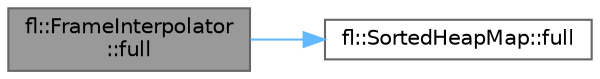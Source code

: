 digraph "fl::FrameInterpolator::full"
{
 // LATEX_PDF_SIZE
  bgcolor="transparent";
  edge [fontname=Helvetica,fontsize=10,labelfontname=Helvetica,labelfontsize=10];
  node [fontname=Helvetica,fontsize=10,shape=box,height=0.2,width=0.4];
  rankdir="LR";
  Node1 [id="Node000001",label="fl::FrameInterpolator\l::full",height=0.2,width=0.4,color="gray40", fillcolor="grey60", style="filled", fontcolor="black",tooltip=" "];
  Node1 -> Node2 [id="edge1_Node000001_Node000002",color="steelblue1",style="solid",tooltip=" "];
  Node2 [id="Node000002",label="fl::SortedHeapMap::full",height=0.2,width=0.4,color="grey40", fillcolor="white", style="filled",URL="$dc/d45/classfl_1_1_sorted_heap_map.html#a067e216eb1fda3d1907cc813abc013bb",tooltip=" "];
}
